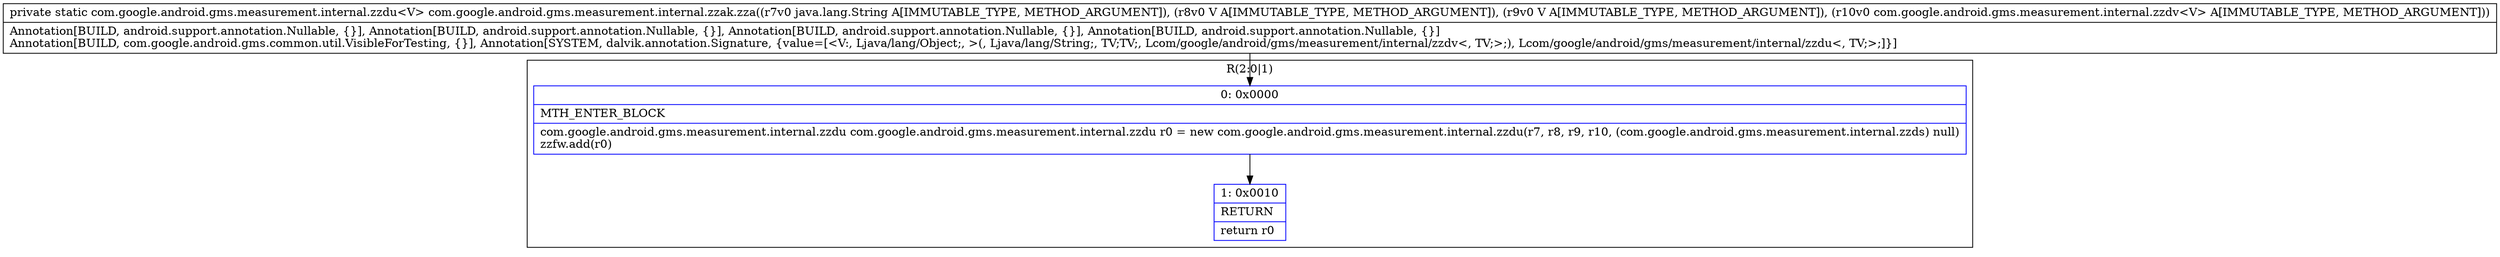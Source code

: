 digraph "CFG forcom.google.android.gms.measurement.internal.zzak.zza(Ljava\/lang\/String;Ljava\/lang\/Object;Ljava\/lang\/Object;Lcom\/google\/android\/gms\/measurement\/internal\/zzdv;)Lcom\/google\/android\/gms\/measurement\/internal\/zzdu;" {
subgraph cluster_Region_866827327 {
label = "R(2:0|1)";
node [shape=record,color=blue];
Node_0 [shape=record,label="{0\:\ 0x0000|MTH_ENTER_BLOCK\l|com.google.android.gms.measurement.internal.zzdu com.google.android.gms.measurement.internal.zzdu r0 = new com.google.android.gms.measurement.internal.zzdu(r7, r8, r9, r10, (com.google.android.gms.measurement.internal.zzds) null)\lzzfw.add(r0)\l}"];
Node_1 [shape=record,label="{1\:\ 0x0010|RETURN\l|return r0\l}"];
}
MethodNode[shape=record,label="{private static com.google.android.gms.measurement.internal.zzdu\<V\> com.google.android.gms.measurement.internal.zzak.zza((r7v0 java.lang.String A[IMMUTABLE_TYPE, METHOD_ARGUMENT]), (r8v0 V A[IMMUTABLE_TYPE, METHOD_ARGUMENT]), (r9v0 V A[IMMUTABLE_TYPE, METHOD_ARGUMENT]), (r10v0 com.google.android.gms.measurement.internal.zzdv\<V\> A[IMMUTABLE_TYPE, METHOD_ARGUMENT]))  | Annotation[BUILD, android.support.annotation.Nullable, \{\}], Annotation[BUILD, android.support.annotation.Nullable, \{\}], Annotation[BUILD, android.support.annotation.Nullable, \{\}], Annotation[BUILD, android.support.annotation.Nullable, \{\}]\lAnnotation[BUILD, com.google.android.gms.common.util.VisibleForTesting, \{\}], Annotation[SYSTEM, dalvik.annotation.Signature, \{value=[\<V:, Ljava\/lang\/Object;, \>(, Ljava\/lang\/String;, TV;TV;, Lcom\/google\/android\/gms\/measurement\/internal\/zzdv\<, TV;\>;), Lcom\/google\/android\/gms\/measurement\/internal\/zzdu\<, TV;\>;]\}]\l}"];
MethodNode -> Node_0;
Node_0 -> Node_1;
}

